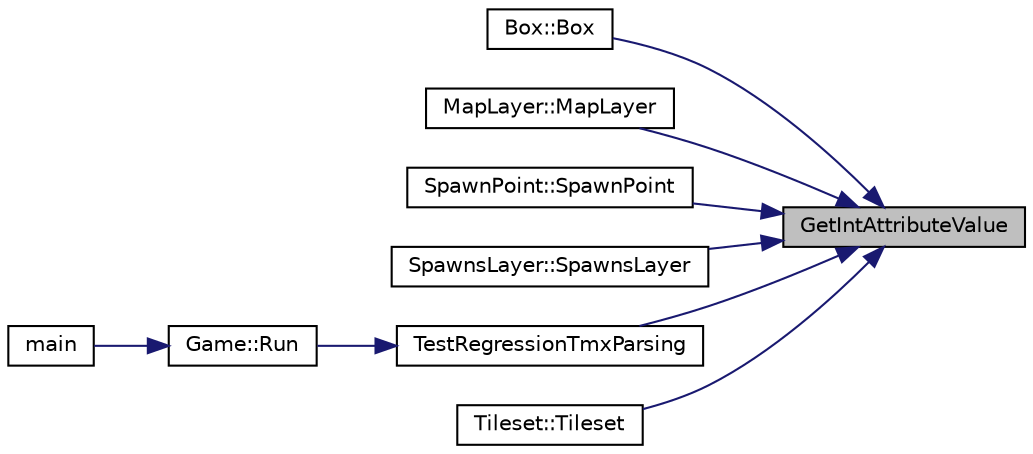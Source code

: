 digraph "GetIntAttributeValue"
{
 // LATEX_PDF_SIZE
  bgcolor="transparent";
  edge [fontname="Helvetica",fontsize="10",labelfontname="Helvetica",labelfontsize="10"];
  node [fontname="Helvetica",fontsize="10",shape=record];
  rankdir="RL";
  Node1 [label="GetIntAttributeValue",height=0.2,width=0.4,color="black", fillcolor="grey75", style="filled", fontcolor="black",tooltip="Retourne la valeur d'un attribut d'un balise XML."];
  Node1 -> Node2 [dir="back",color="midnightblue",fontsize="10",style="solid",fontname="Helvetica"];
  Node2 [label="Box::Box",height=0.2,width=0.4,color="black",URL="$classBox.html#a929e51c7af7daa185f5fd6a8956c8e76",tooltip="Constructeur depuis balise d'une map .tmx."];
  Node1 -> Node3 [dir="back",color="midnightblue",fontsize="10",style="solid",fontname="Helvetica"];
  Node3 [label="MapLayer::MapLayer",height=0.2,width=0.4,color="black",URL="$classMapLayer.html#aaa68e0a5062ae9f9dc97383d3687b19e",tooltip="Constructeur avec data brut comme parametre."];
  Node1 -> Node4 [dir="back",color="midnightblue",fontsize="10",style="solid",fontname="Helvetica"];
  Node4 [label="SpawnPoint::SpawnPoint",height=0.2,width=0.4,color="black",URL="$classSpawnPoint.html#aad5dc128d02b983a3ccf52ee57a125b4",tooltip="Constructeur depuis balise d'une map .tmx."];
  Node1 -> Node5 [dir="back",color="midnightblue",fontsize="10",style="solid",fontname="Helvetica"];
  Node5 [label="SpawnsLayer::SpawnsLayer",height=0.2,width=0.4,color="black",URL="$classSpawnsLayer.html#aeb16f8270a085d422870501d1fcd3409",tooltip="Constructeur avec la balise des spawns du joueur et celle des ennemis."];
  Node1 -> Node6 [dir="back",color="midnightblue",fontsize="10",style="solid",fontname="Helvetica"];
  Node6 [label="TestRegressionTmxParsing",height=0.2,width=0.4,color="black",URL="$tmxParsing_8cpp.html#a9fa1a7abecf83a7b024f031c9ccac69f",tooltip="Fonction de test de regression."];
  Node6 -> Node7 [dir="back",color="midnightblue",fontsize="10",style="solid",fontname="Helvetica"];
  Node7 [label="Game::Run",height=0.2,width=0.4,color="black",URL="$classGame.html#a13910abb0107f073d1627043003b909b",tooltip="Lance le jeu dans le mode selectionné"];
  Node7 -> Node8 [dir="back",color="midnightblue",fontsize="10",style="solid",fontname="Helvetica"];
  Node8 [label="main",height=0.2,width=0.4,color="black",URL="$main_8cpp.html#a0ddf1224851353fc92bfbff6f499fa97",tooltip=" "];
  Node1 -> Node9 [dir="back",color="midnightblue",fontsize="10",style="solid",fontname="Helvetica"];
  Node9 [label="Tileset::Tileset",height=0.2,width=0.4,color="black",URL="$classTileset.html#af8a961b7dea8aa1172a6b1caa8b94e54",tooltip="Constructeur par copie."];
}
